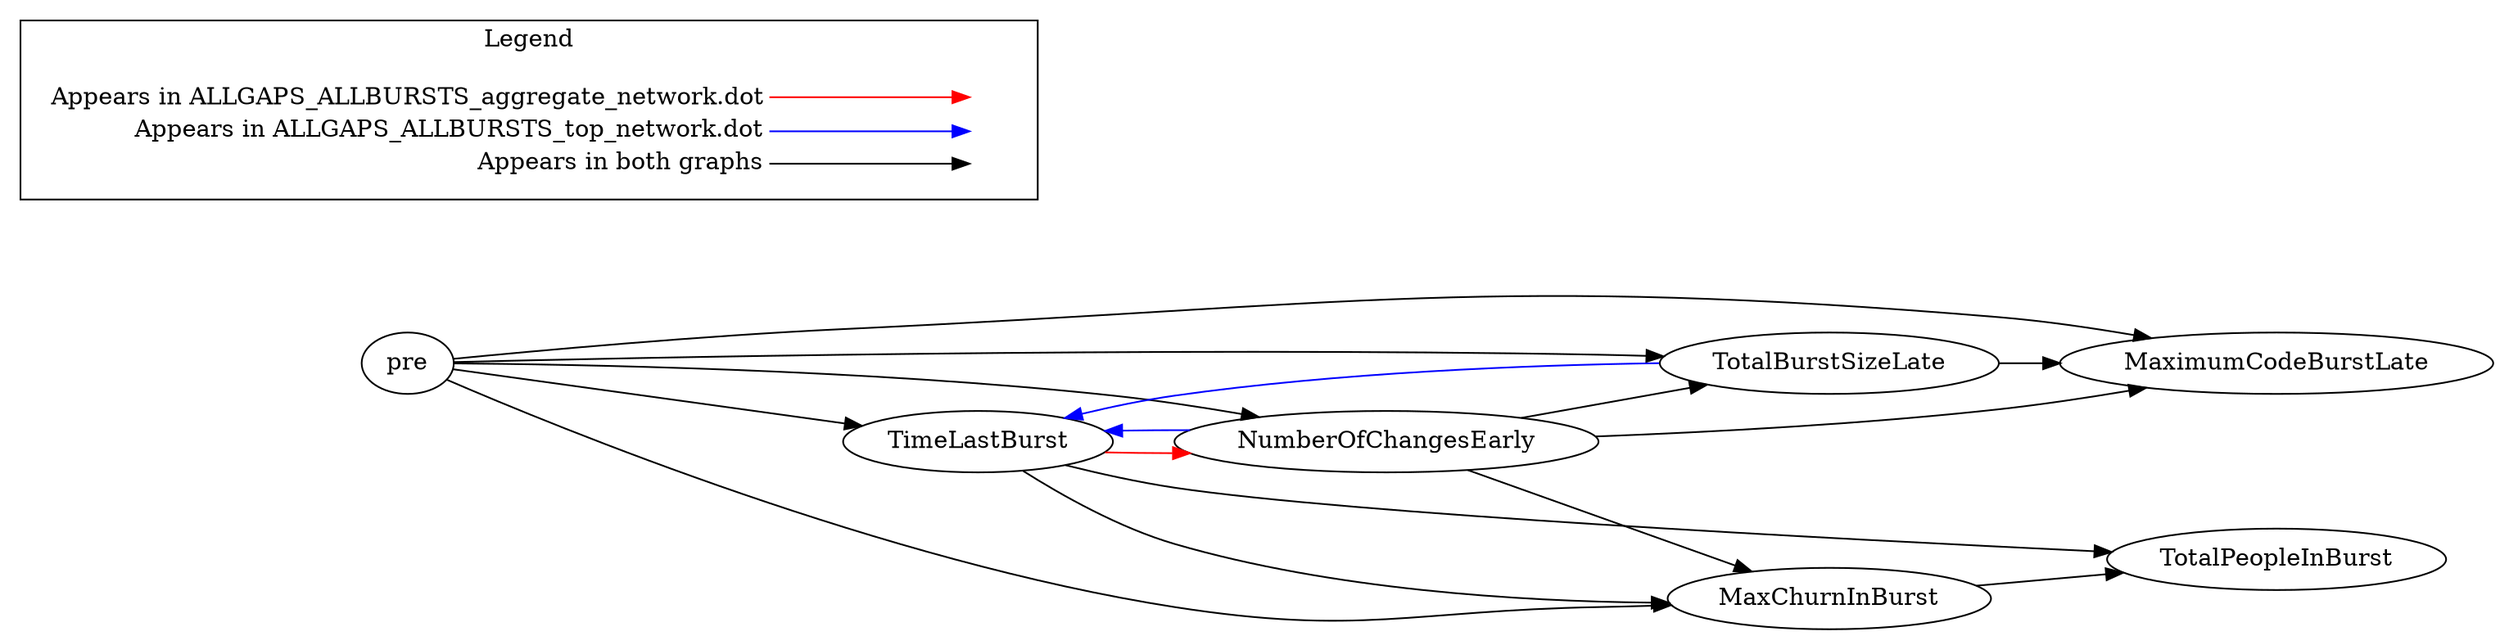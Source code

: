 digraph {
TimeLastBurst -> NumberOfChangesEarly[color="red"];
NumberOfChangesEarly -> MaximumCodeBurstLate[color="black"];
pre -> MaximumCodeBurstLate[color="black"];
pre -> TotalBurstSizeLate[color="black"];
TimeLastBurst -> MaxChurnInBurst[color="black"];
TotalBurstSizeLate -> MaximumCodeBurstLate[color="black"];
TimeLastBurst -> TotalPeopleInBurst[color="black"];
NumberOfChangesEarly -> MaxChurnInBurst[color="black"];
pre -> MaxChurnInBurst[color="black"];
MaxChurnInBurst -> TotalPeopleInBurst[color="black"];
NumberOfChangesEarly -> TotalBurstSizeLate[color="black"];
pre -> NumberOfChangesEarly[color="black"];
pre -> TimeLastBurst[color="black"];
NumberOfChangesEarly -> TimeLastBurst[color="blue"];
TotalBurstSizeLate -> TimeLastBurst[color="blue"];

  rankdir=LR
  node [shape=plaintext]
  subgraph cluster_01 { 
    label = "Legend";
    key [label=<<table border="0" cellpadding="2" cellspacing="0" cellborder="0">
      <tr><td align="right" port="i1">Appears in ALLGAPS_ALLBURSTS_aggregate_network.dot</td></tr>
      <tr><td align="right" port="i2">Appears in ALLGAPS_ALLBURSTS_top_network.dot</td></tr>
      <tr><td align="right" port="i3">Appears in both graphs</td></tr>
      </table>>]
    key2 [label=<<table border="0" cellpadding="2" cellspacing="0" cellborder="0">
      <tr><td port="i1">&nbsp;</td></tr>
      <tr><td port="i2">&nbsp;</td></tr>
      <tr><td port="i3">&nbsp;</td></tr>
      </table>>]
    key:i1:e -> key2:i1:w [color=red]
    key:i2:e -> key2:i2:w [color=blue]
    key:i3:e -> key2:i3:w [color=black]
  }
}